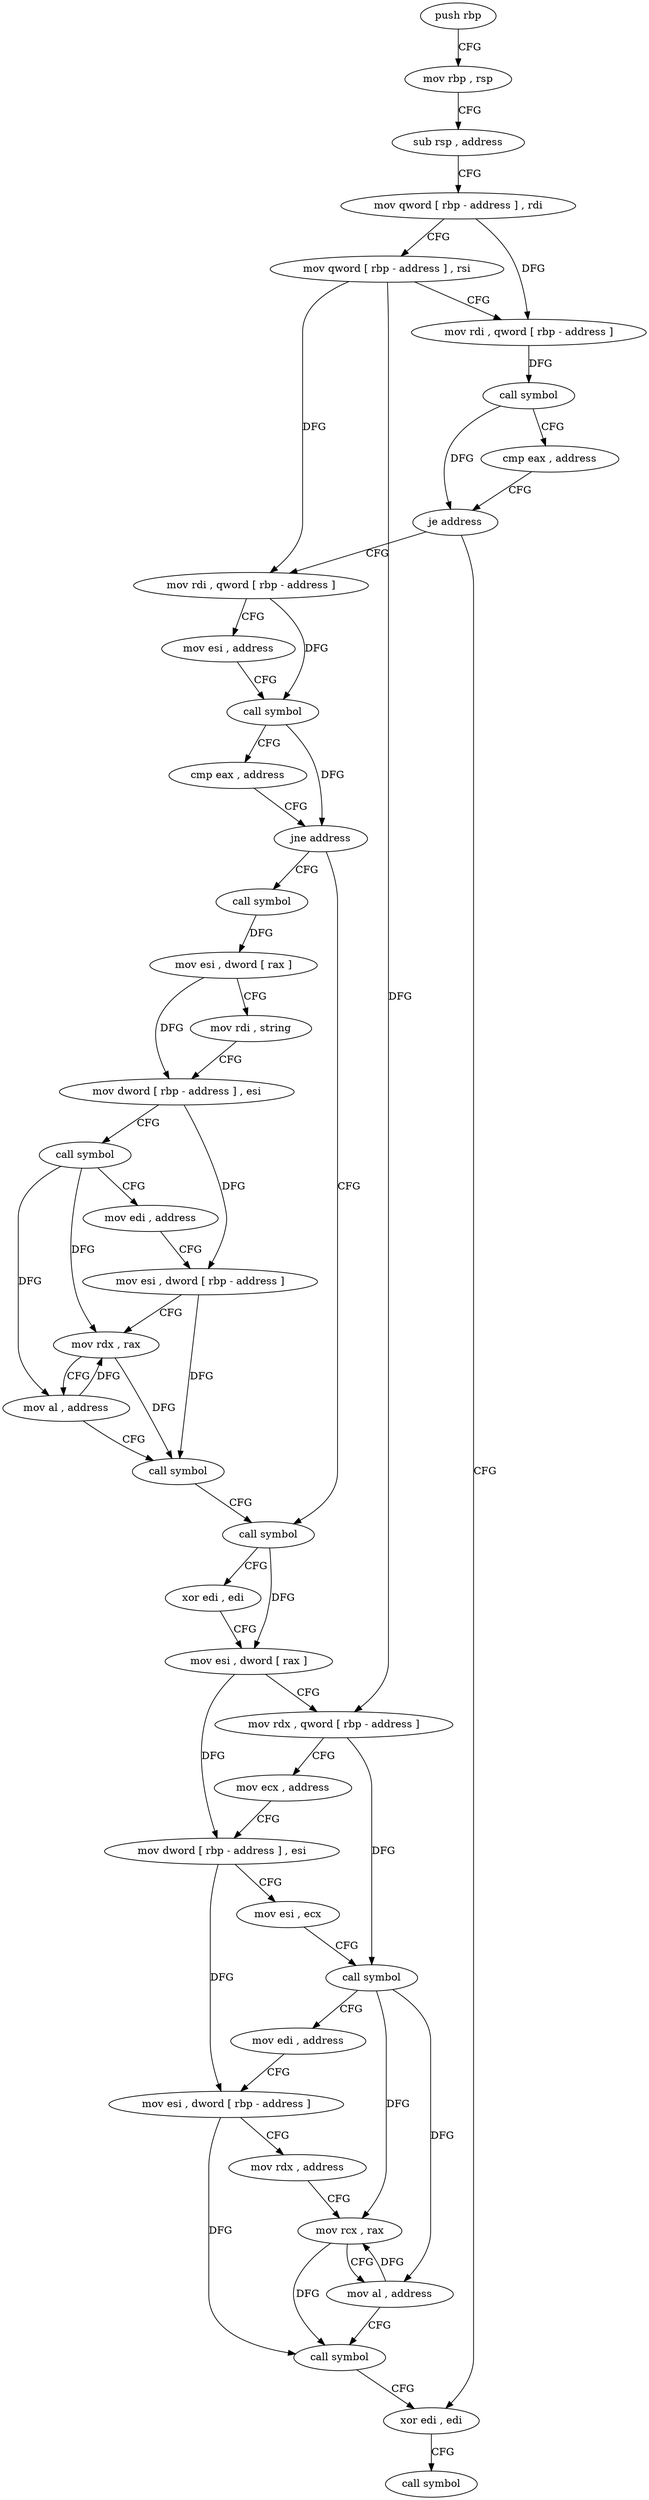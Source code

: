 digraph "func" {
"4203392" [label = "push rbp" ]
"4203393" [label = "mov rbp , rsp" ]
"4203396" [label = "sub rsp , address" ]
"4203400" [label = "mov qword [ rbp - address ] , rdi" ]
"4203404" [label = "mov qword [ rbp - address ] , rsi" ]
"4203408" [label = "mov rdi , qword [ rbp - address ]" ]
"4203412" [label = "call symbol" ]
"4203417" [label = "cmp eax , address" ]
"4203420" [label = "je address" ]
"4203548" [label = "xor edi , edi" ]
"4203426" [label = "mov rdi , qword [ rbp - address ]" ]
"4203550" [label = "call symbol" ]
"4203430" [label = "mov esi , address" ]
"4203435" [label = "call symbol" ]
"4203440" [label = "cmp eax , address" ]
"4203443" [label = "jne address" ]
"4203492" [label = "call symbol" ]
"4203449" [label = "call symbol" ]
"4203497" [label = "xor edi , edi" ]
"4203499" [label = "mov esi , dword [ rax ]" ]
"4203501" [label = "mov rdx , qword [ rbp - address ]" ]
"4203505" [label = "mov ecx , address" ]
"4203510" [label = "mov dword [ rbp - address ] , esi" ]
"4203513" [label = "mov esi , ecx" ]
"4203515" [label = "call symbol" ]
"4203520" [label = "mov edi , address" ]
"4203525" [label = "mov esi , dword [ rbp - address ]" ]
"4203528" [label = "mov rdx , address" ]
"4203538" [label = "mov rcx , rax" ]
"4203541" [label = "mov al , address" ]
"4203543" [label = "call symbol" ]
"4203454" [label = "mov esi , dword [ rax ]" ]
"4203456" [label = "mov rdi , string" ]
"4203466" [label = "mov dword [ rbp - address ] , esi" ]
"4203469" [label = "call symbol" ]
"4203474" [label = "mov edi , address" ]
"4203479" [label = "mov esi , dword [ rbp - address ]" ]
"4203482" [label = "mov rdx , rax" ]
"4203485" [label = "mov al , address" ]
"4203487" [label = "call symbol" ]
"4203392" -> "4203393" [ label = "CFG" ]
"4203393" -> "4203396" [ label = "CFG" ]
"4203396" -> "4203400" [ label = "CFG" ]
"4203400" -> "4203404" [ label = "CFG" ]
"4203400" -> "4203408" [ label = "DFG" ]
"4203404" -> "4203408" [ label = "CFG" ]
"4203404" -> "4203426" [ label = "DFG" ]
"4203404" -> "4203501" [ label = "DFG" ]
"4203408" -> "4203412" [ label = "DFG" ]
"4203412" -> "4203417" [ label = "CFG" ]
"4203412" -> "4203420" [ label = "DFG" ]
"4203417" -> "4203420" [ label = "CFG" ]
"4203420" -> "4203548" [ label = "CFG" ]
"4203420" -> "4203426" [ label = "CFG" ]
"4203548" -> "4203550" [ label = "CFG" ]
"4203426" -> "4203430" [ label = "CFG" ]
"4203426" -> "4203435" [ label = "DFG" ]
"4203430" -> "4203435" [ label = "CFG" ]
"4203435" -> "4203440" [ label = "CFG" ]
"4203435" -> "4203443" [ label = "DFG" ]
"4203440" -> "4203443" [ label = "CFG" ]
"4203443" -> "4203492" [ label = "CFG" ]
"4203443" -> "4203449" [ label = "CFG" ]
"4203492" -> "4203497" [ label = "CFG" ]
"4203492" -> "4203499" [ label = "DFG" ]
"4203449" -> "4203454" [ label = "DFG" ]
"4203497" -> "4203499" [ label = "CFG" ]
"4203499" -> "4203501" [ label = "CFG" ]
"4203499" -> "4203510" [ label = "DFG" ]
"4203501" -> "4203505" [ label = "CFG" ]
"4203501" -> "4203515" [ label = "DFG" ]
"4203505" -> "4203510" [ label = "CFG" ]
"4203510" -> "4203513" [ label = "CFG" ]
"4203510" -> "4203525" [ label = "DFG" ]
"4203513" -> "4203515" [ label = "CFG" ]
"4203515" -> "4203520" [ label = "CFG" ]
"4203515" -> "4203538" [ label = "DFG" ]
"4203515" -> "4203541" [ label = "DFG" ]
"4203520" -> "4203525" [ label = "CFG" ]
"4203525" -> "4203528" [ label = "CFG" ]
"4203525" -> "4203543" [ label = "DFG" ]
"4203528" -> "4203538" [ label = "CFG" ]
"4203538" -> "4203541" [ label = "CFG" ]
"4203538" -> "4203543" [ label = "DFG" ]
"4203541" -> "4203543" [ label = "CFG" ]
"4203541" -> "4203538" [ label = "DFG" ]
"4203543" -> "4203548" [ label = "CFG" ]
"4203454" -> "4203456" [ label = "CFG" ]
"4203454" -> "4203466" [ label = "DFG" ]
"4203456" -> "4203466" [ label = "CFG" ]
"4203466" -> "4203469" [ label = "CFG" ]
"4203466" -> "4203479" [ label = "DFG" ]
"4203469" -> "4203474" [ label = "CFG" ]
"4203469" -> "4203482" [ label = "DFG" ]
"4203469" -> "4203485" [ label = "DFG" ]
"4203474" -> "4203479" [ label = "CFG" ]
"4203479" -> "4203482" [ label = "CFG" ]
"4203479" -> "4203487" [ label = "DFG" ]
"4203482" -> "4203485" [ label = "CFG" ]
"4203482" -> "4203487" [ label = "DFG" ]
"4203485" -> "4203487" [ label = "CFG" ]
"4203485" -> "4203482" [ label = "DFG" ]
"4203487" -> "4203492" [ label = "CFG" ]
}
